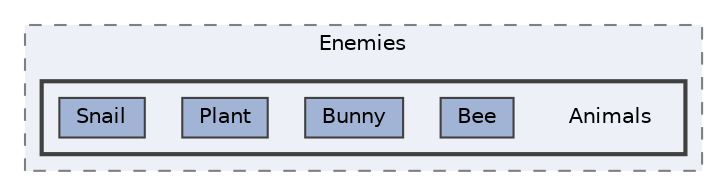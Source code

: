 digraph "C:/Users/oscar/OneDrive/Documentos/Unity Projects/Virtual Fruits Portable/Assets/Scripts/Enemies/Animals"
{
 // LATEX_PDF_SIZE
  bgcolor="transparent";
  edge [fontname=Helvetica,fontsize=10,labelfontname=Helvetica,labelfontsize=10];
  node [fontname=Helvetica,fontsize=10,shape=box,height=0.2,width=0.4];
  compound=true
  subgraph clusterdir_c1826b909dc5f4d738d7e7afe93f2517 {
    graph [ bgcolor="#edf0f7", pencolor="grey50", label="Enemies", fontname=Helvetica,fontsize=10 style="filled,dashed", URL="dir_c1826b909dc5f4d738d7e7afe93f2517.html",tooltip=""]
  subgraph clusterdir_56a1694a943e662eb6d8e89d96a6e8f7 {
    graph [ bgcolor="#edf0f7", pencolor="grey25", label="", fontname=Helvetica,fontsize=10 style="filled,bold", URL="dir_56a1694a943e662eb6d8e89d96a6e8f7.html",tooltip=""]
    dir_56a1694a943e662eb6d8e89d96a6e8f7 [shape=plaintext, label="Animals"];
  dir_f7b7f4624f1baa58a7b3d1297b8c77f0 [label="Bee", fillcolor="#a2b4d6", color="grey25", style="filled", URL="dir_f7b7f4624f1baa58a7b3d1297b8c77f0.html",tooltip=""];
  dir_9fedde58b4a774850fccd5231b1ef651 [label="Bunny", fillcolor="#a2b4d6", color="grey25", style="filled", URL="dir_9fedde58b4a774850fccd5231b1ef651.html",tooltip=""];
  dir_3ed0493a5233895ce48ca840fd026a8a [label="Plant", fillcolor="#a2b4d6", color="grey25", style="filled", URL="dir_3ed0493a5233895ce48ca840fd026a8a.html",tooltip=""];
  dir_35d30b2744757e2bf59ae01ca96c8f35 [label="Snail", fillcolor="#a2b4d6", color="grey25", style="filled", URL="dir_35d30b2744757e2bf59ae01ca96c8f35.html",tooltip=""];
  }
  }
}
